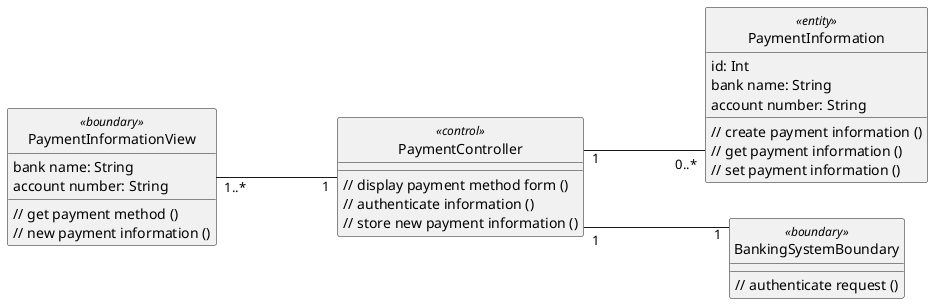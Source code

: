 @startuml 
skinparam classAttributeIconSize 0
skinparam linetype ortho
left to right direction
hide circle
class PaymentInformationView <<boundary>> {
    bank name: String
    account number: String

    // get payment method ()
    // new payment information ()

    }

class PaymentController <<control>> {
    // display payment method form ()
    // authenticate information ()
    // store new payment information ()

    }

class PaymentInformation <<entity>> {
    id: Int
    bank name: String
    account number: String

    // create payment information ()
    // get payment information ()
    // set payment information ()

    }

class BankingSystemBoundary <<boundary>> {
    

    // authenticate request ()


    }

PaymentInformationView "1..*" --- "1" PaymentController

PaymentController "1" --- "0..*" PaymentInformation

PaymentController "1" --- "1" BankingSystemBoundary

@enduml